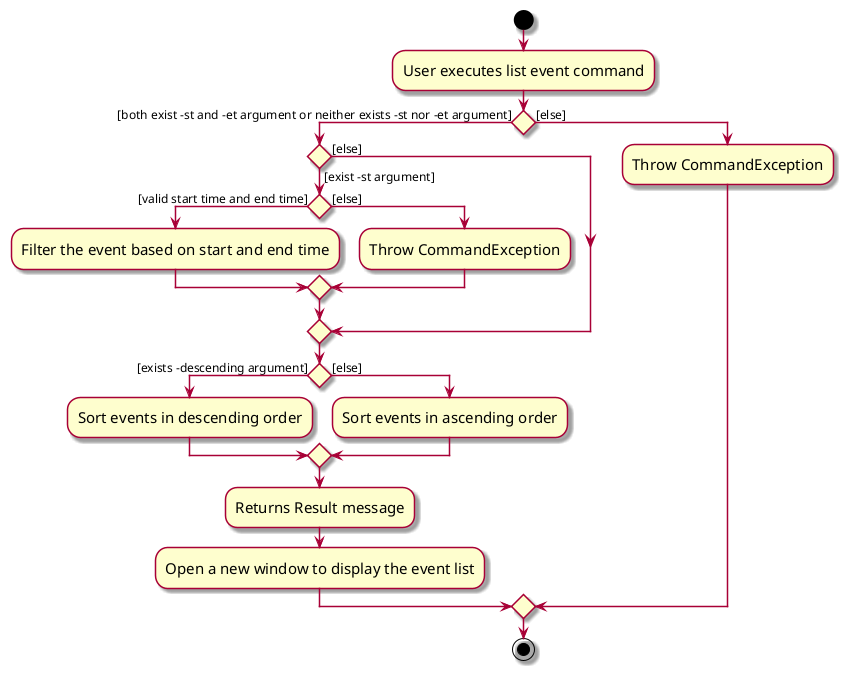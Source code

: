 @startuml
skin rose
skinparam ActivityFontSize 15
skinparam ArrowFontSize 12
start
:User executes list event command;

if () then ([both exist -st and -et argument or neither exists -st nor -et argument])
    if () then ([exist -st argument])
        if() then([valid start time and end time])
            :Filter the event based on start and end time;
        else ([else])
            :Throw CommandException;
        endif
    else ([else])
    endif
    if () then ([exists -descending argument])
            :Sort events in descending order;
        else ([else])
            :Sort events in ascending order;
        endif
    :Returns Result message;
    :Open a new window to display the event list;
else ([else])
    :Throw CommandException;
endif
stop
@enduml
